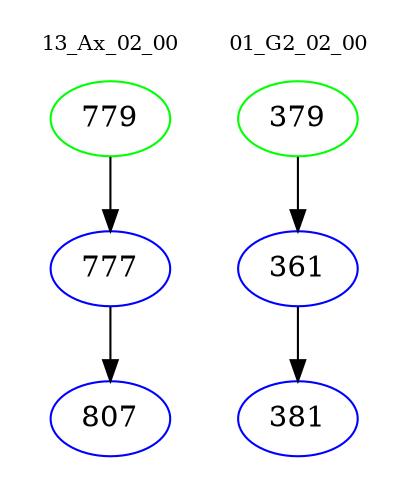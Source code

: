 digraph{
subgraph cluster_0 {
color = white
label = "13_Ax_02_00";
fontsize=10;
T0_779 [label="779", color="green"]
T0_779 -> T0_777 [color="black"]
T0_777 [label="777", color="blue"]
T0_777 -> T0_807 [color="black"]
T0_807 [label="807", color="blue"]
}
subgraph cluster_1 {
color = white
label = "01_G2_02_00";
fontsize=10;
T1_379 [label="379", color="green"]
T1_379 -> T1_361 [color="black"]
T1_361 [label="361", color="blue"]
T1_361 -> T1_381 [color="black"]
T1_381 [label="381", color="blue"]
}
}
